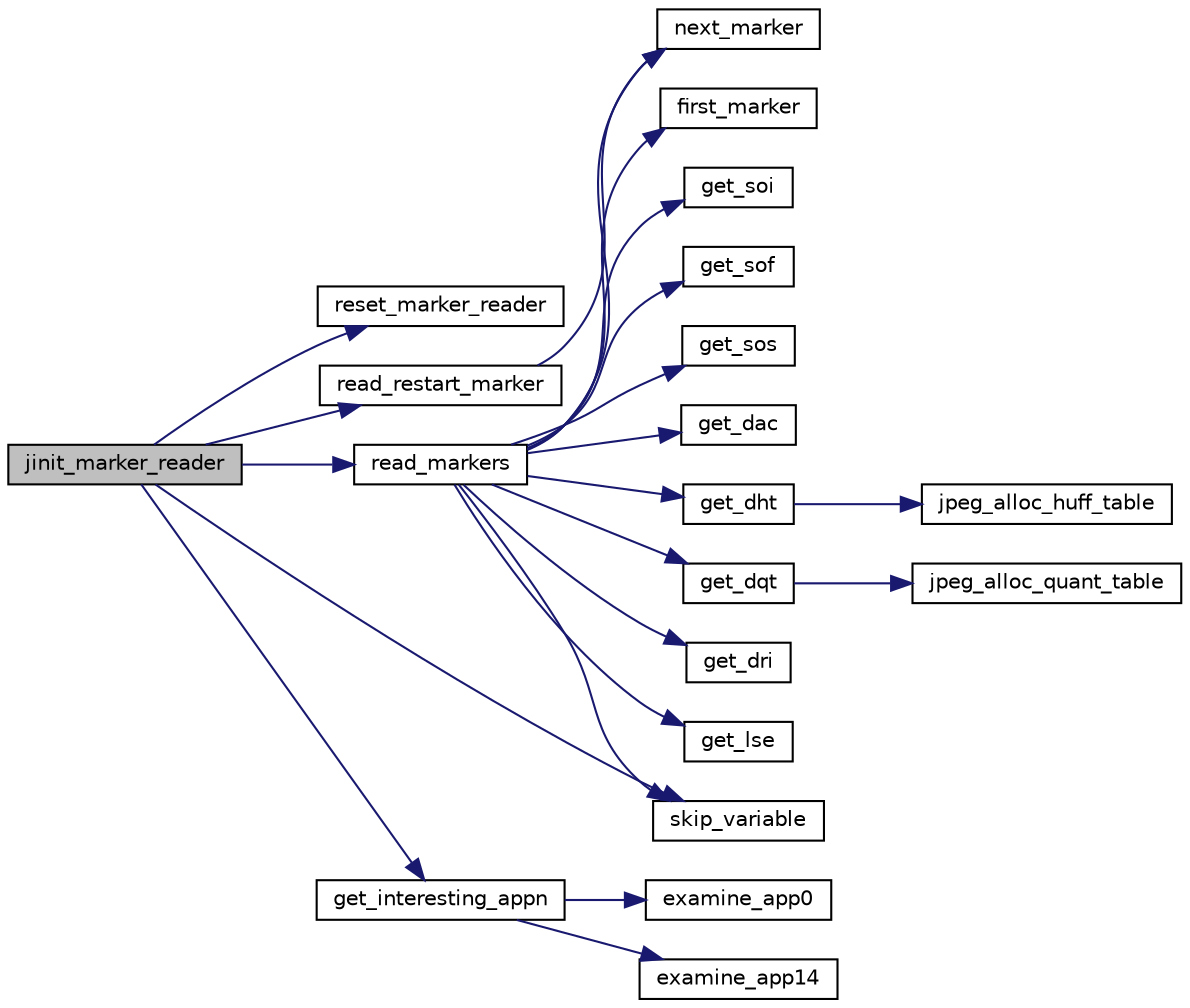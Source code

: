 digraph "jinit_marker_reader"
{
 // LATEX_PDF_SIZE
  bgcolor="transparent";
  edge [fontname="Helvetica",fontsize="10",labelfontname="Helvetica",labelfontsize="10"];
  node [fontname="Helvetica",fontsize="10",shape=record];
  rankdir="LR";
  Node68 [label="jinit_marker_reader",height=0.2,width=0.4,color="black", fillcolor="grey75", style="filled", fontcolor="black",tooltip=" "];
  Node68 -> Node69 [color="midnightblue",fontsize="10",style="solid",fontname="Helvetica"];
  Node69 [label="reset_marker_reader",height=0.2,width=0.4,color="black",URL="$jdmarker_8c.html#a1c08f1ba460e1a19d2dbc877b47c8b5f",tooltip=" "];
  Node68 -> Node70 [color="midnightblue",fontsize="10",style="solid",fontname="Helvetica"];
  Node70 [label="read_markers",height=0.2,width=0.4,color="black",URL="$jdmarker_8c.html#a8ff81a078a99e98efe6051366512c5f6",tooltip=" "];
  Node70 -> Node71 [color="midnightblue",fontsize="10",style="solid",fontname="Helvetica"];
  Node71 [label="first_marker",height=0.2,width=0.4,color="black",URL="$jdmarker_8c.html#a19b70465fd94f29d414d4ce11d2656ee",tooltip=" "];
  Node70 -> Node72 [color="midnightblue",fontsize="10",style="solid",fontname="Helvetica"];
  Node72 [label="next_marker",height=0.2,width=0.4,color="black",URL="$jdmarker_8c.html#ac22171f29bb541cfcb932f0903102c45",tooltip=" "];
  Node70 -> Node73 [color="midnightblue",fontsize="10",style="solid",fontname="Helvetica"];
  Node73 [label="get_soi",height=0.2,width=0.4,color="black",URL="$jdmarker_8c.html#afdd1d684e02317cbcd4034508275a0df",tooltip=" "];
  Node70 -> Node74 [color="midnightblue",fontsize="10",style="solid",fontname="Helvetica"];
  Node74 [label="get_sof",height=0.2,width=0.4,color="black",URL="$jdmarker_8c.html#a00b567999ea5c09aab86756f5ef19219",tooltip=" "];
  Node70 -> Node75 [color="midnightblue",fontsize="10",style="solid",fontname="Helvetica"];
  Node75 [label="get_sos",height=0.2,width=0.4,color="black",URL="$jdmarker_8c.html#aec23916e5e625b771e766d41f457bb18",tooltip=" "];
  Node70 -> Node76 [color="midnightblue",fontsize="10",style="solid",fontname="Helvetica"];
  Node76 [label="get_dac",height=0.2,width=0.4,color="black",URL="$jdmarker_8c.html#a3bb0bfa69f4961efecdf334c4582ca99",tooltip=" "];
  Node70 -> Node77 [color="midnightblue",fontsize="10",style="solid",fontname="Helvetica"];
  Node77 [label="get_dht",height=0.2,width=0.4,color="black",URL="$jdmarker_8c.html#ad09ef619b094cb03fb9c10df65c6ccd2",tooltip=" "];
  Node77 -> Node78 [color="midnightblue",fontsize="10",style="solid",fontname="Helvetica"];
  Node78 [label="jpeg_alloc_huff_table",height=0.2,width=0.4,color="black",URL="$jcomapi_8c.html#af6d023a98d48599258237efa5cc82abf",tooltip=" "];
  Node70 -> Node79 [color="midnightblue",fontsize="10",style="solid",fontname="Helvetica"];
  Node79 [label="get_dqt",height=0.2,width=0.4,color="black",URL="$jdmarker_8c.html#ae8cd99feb65fb3bf3e1aca7ea5aa1087",tooltip=" "];
  Node79 -> Node80 [color="midnightblue",fontsize="10",style="solid",fontname="Helvetica"];
  Node80 [label="jpeg_alloc_quant_table",height=0.2,width=0.4,color="black",URL="$jcomapi_8c.html#a35ec363fdb52d55181a8d786944b5cb4",tooltip=" "];
  Node70 -> Node81 [color="midnightblue",fontsize="10",style="solid",fontname="Helvetica"];
  Node81 [label="get_dri",height=0.2,width=0.4,color="black",URL="$jdmarker_8c.html#aa9a14e7eb5b230749c084f655693a114",tooltip=" "];
  Node70 -> Node82 [color="midnightblue",fontsize="10",style="solid",fontname="Helvetica"];
  Node82 [label="get_lse",height=0.2,width=0.4,color="black",URL="$jdmarker_8c.html#a7146cbc98c33e7bdd8beccfe9be7d8d8",tooltip=" "];
  Node70 -> Node83 [color="midnightblue",fontsize="10",style="solid",fontname="Helvetica"];
  Node83 [label="skip_variable",height=0.2,width=0.4,color="black",URL="$jdmarker_8c.html#a3e27a348c35d6008c19ace382ec756d0",tooltip=" "];
  Node68 -> Node84 [color="midnightblue",fontsize="10",style="solid",fontname="Helvetica"];
  Node84 [label="read_restart_marker",height=0.2,width=0.4,color="black",URL="$jdmarker_8c.html#a44129320cf7ea5968113cdbd07bdd992",tooltip=" "];
  Node84 -> Node72 [color="midnightblue",fontsize="10",style="solid",fontname="Helvetica"];
  Node68 -> Node83 [color="midnightblue",fontsize="10",style="solid",fontname="Helvetica"];
  Node68 -> Node85 [color="midnightblue",fontsize="10",style="solid",fontname="Helvetica"];
  Node85 [label="get_interesting_appn",height=0.2,width=0.4,color="black",URL="$jdmarker_8c.html#ad82019ab15e06b65c6119bbbce254b8f",tooltip=" "];
  Node85 -> Node86 [color="midnightblue",fontsize="10",style="solid",fontname="Helvetica"];
  Node86 [label="examine_app0",height=0.2,width=0.4,color="black",URL="$jdmarker_8c.html#a95585da4af8c67557d1b243176a1cc2f",tooltip=" "];
  Node85 -> Node87 [color="midnightblue",fontsize="10",style="solid",fontname="Helvetica"];
  Node87 [label="examine_app14",height=0.2,width=0.4,color="black",URL="$jdmarker_8c.html#ad97698848844246d3361765025172931",tooltip=" "];
}
